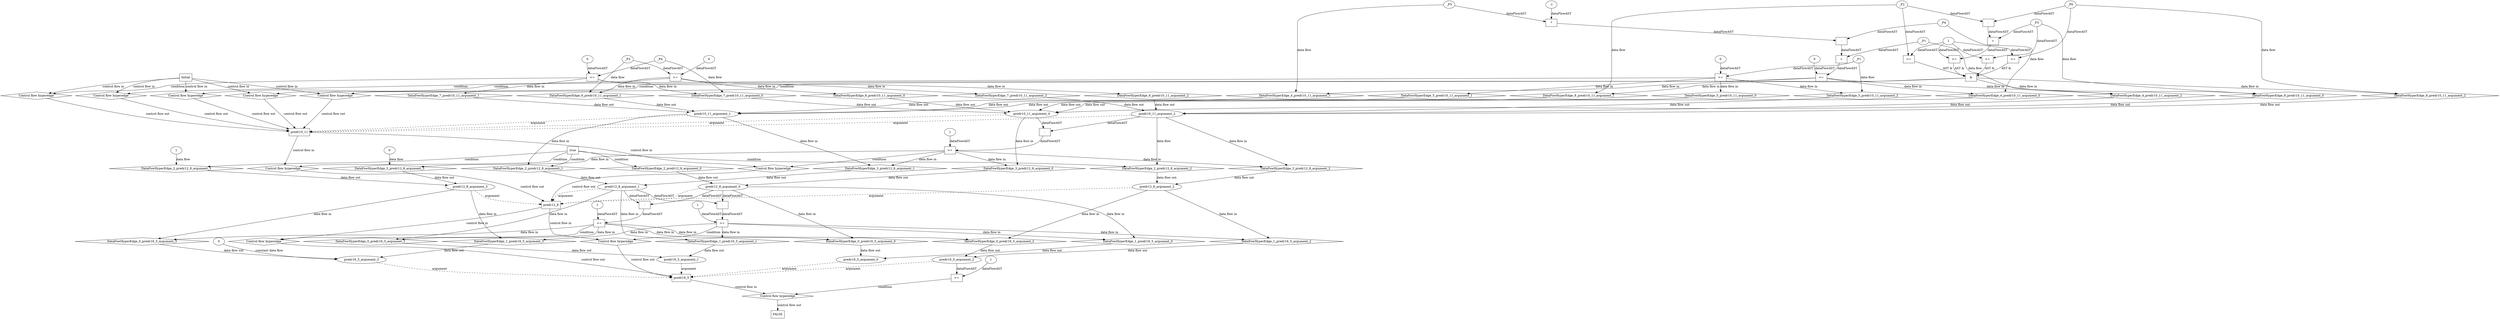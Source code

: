 digraph dag {
"predr10_11" [label="predr10_11" nodeName="predr10_11" class=cfn  shape="rect"];
"predr12_8" [label="predr12_8" nodeName="predr12_8" class=cfn  shape="rect"];
"predr16_5" [label="predr16_5" nodeName="predr16_5" class=cfn  shape="rect"];
FALSE [label="FALSE" nodeName=FALSE class=cfn  shape="rect"];
Initial [label="Initial" nodeName=Initial class=cfn  shape="rect"];
ControlFowHyperEdge_0 [label="Control flow hyperedge" nodeName=ControlFowHyperEdge_0 class=controlFlowHyperEdge shape="diamond"];
"predr12_8" -> ControlFowHyperEdge_0 [label="control flow in"]
ControlFowHyperEdge_0 -> "predr16_5" [label="control flow out"]
ControlFowHyperEdge_1 [label="Control flow hyperedge" nodeName=ControlFowHyperEdge_1 class=controlFlowHyperEdge shape="diamond"];
"predr12_8" -> ControlFowHyperEdge_1 [label="control flow in"]
ControlFowHyperEdge_1 -> "predr16_5" [label="control flow out"]
ControlFowHyperEdge_2 [label="Control flow hyperedge" nodeName=ControlFowHyperEdge_2 class=controlFlowHyperEdge shape="diamond"];
"predr10_11" -> ControlFowHyperEdge_2 [label="control flow in"]
ControlFowHyperEdge_2 -> "predr12_8" [label="control flow out"]
ControlFowHyperEdge_3 [label="Control flow hyperedge" nodeName=ControlFowHyperEdge_3 class=controlFlowHyperEdge shape="diamond"];
"predr10_11" -> ControlFowHyperEdge_3 [label="control flow in"]
ControlFowHyperEdge_3 -> "predr12_8" [label="control flow out"]
ControlFowHyperEdge_4 [label="Control flow hyperedge" nodeName=ControlFowHyperEdge_4 class=controlFlowHyperEdge shape="diamond"];
"Initial" -> ControlFowHyperEdge_4 [label="control flow in"]
ControlFowHyperEdge_4 -> "predr10_11" [label="control flow out"]
ControlFowHyperEdge_5 [label="Control flow hyperedge" nodeName=ControlFowHyperEdge_5 class=controlFlowHyperEdge shape="diamond"];
"Initial" -> ControlFowHyperEdge_5 [label="control flow in"]
ControlFowHyperEdge_5 -> "predr10_11" [label="control flow out"]
ControlFowHyperEdge_6 [label="Control flow hyperedge" nodeName=ControlFowHyperEdge_6 class=controlFlowHyperEdge shape="diamond"];
"Initial" -> ControlFowHyperEdge_6 [label="control flow in"]
ControlFowHyperEdge_6 -> "predr10_11" [label="control flow out"]
ControlFowHyperEdge_7 [label="Control flow hyperedge" nodeName=ControlFowHyperEdge_7 class=controlFlowHyperEdge shape="diamond"];
"Initial" -> ControlFowHyperEdge_7 [label="control flow in"]
ControlFowHyperEdge_7 -> "predr10_11" [label="control flow out"]
ControlFowHyperEdge_8 [label="Control flow hyperedge" nodeName=ControlFowHyperEdge_8 class=controlFlowHyperEdge shape="diamond"];
"Initial" -> ControlFowHyperEdge_8 [label="control flow in"]
ControlFowHyperEdge_8 -> "predr10_11" [label="control flow out"]
ControlFowHyperEdge_9 [label="Control flow hyperedge" nodeName=ControlFowHyperEdge_9 class=controlFlowHyperEdge shape="diamond"];
"predr16_5" -> ControlFowHyperEdge_9 [label="control flow in"]
ControlFowHyperEdge_9 -> "FALSE" [label="control flow out"]
"predr16_5_argument_0" [label="predr16_5_argument_0" nodeName=argument0 class=argument  head="predr16_5" shape="oval"];
"predr16_5_argument_0" -> "predr16_5"[label="argument" style="dashed"]
"predr16_5_argument_1" [label="predr16_5_argument_1" nodeName=argument1 class=argument  head="predr16_5" shape="oval"];
"predr16_5_argument_1" -> "predr16_5"[label="argument" style="dashed"]
"predr16_5_argument_2" [label="predr16_5_argument_2" nodeName=argument2 class=argument  head="predr16_5" shape="oval"];
"predr16_5_argument_2" -> "predr16_5"[label="argument" style="dashed"]
"predr16_5_argument_3" [label="predr16_5_argument_3" nodeName=argument3 class=argument  head="predr16_5" shape="oval"];
"predr16_5_argument_3" -> "predr16_5"[label="argument" style="dashed"]
"predr12_8_argument_0" [label="predr12_8_argument_0" nodeName=argument0 class=argument  head="predr12_8" shape="oval"];
"predr12_8_argument_0" -> "predr12_8"[label="argument" style="dashed"]
"predr12_8_argument_1" [label="predr12_8_argument_1" nodeName=argument1 class=argument  head="predr12_8" shape="oval"];
"predr12_8_argument_1" -> "predr12_8"[label="argument" style="dashed"]
"predr12_8_argument_2" [label="predr12_8_argument_2" nodeName=argument2 class=argument  head="predr12_8" shape="oval"];
"predr12_8_argument_2" -> "predr12_8"[label="argument" style="dashed"]
"predr12_8_argument_3" [label="predr12_8_argument_3" nodeName=argument3 class=argument  head="predr12_8" shape="oval"];
"predr12_8_argument_3" -> "predr12_8"[label="argument" style="dashed"]
"predr10_11_argument_0" [label="predr10_11_argument_0" nodeName=argument0 class=argument  head="predr10_11" shape="oval"];
"predr10_11_argument_0" -> "predr10_11"[label="argument" style="dashed"]
"predr10_11_argument_1" [label="predr10_11_argument_1" nodeName=argument1 class=argument  head="predr10_11" shape="oval"];
"predr10_11_argument_1" -> "predr10_11"[label="argument" style="dashed"]
"predr10_11_argument_2" [label="predr10_11_argument_2" nodeName=argument2 class=argument  head="predr10_11" shape="oval"];
"predr10_11_argument_2" -> "predr10_11"[label="argument" style="dashed"]

"xxxpredr16_5___predr12_8_0xxxguard_0_node_0" [label=">=" nodeName="xxxpredr16_5___predr12_8_0xxxguard_0_node_0" class=Operator  shape="rect"];
"xxxpredr16_5___predr12_8_0xxxguard_0_node_1" [label="-" nodeName="xxxpredr16_5___predr12_8_0xxxguard_0_node_1" class= Operator shape="rect"];
"xxxpredr16_5___predr12_8_0xxxguard_0_node_4" [label="1" nodeName="xxxpredr16_5___predr12_8_0xxxguard_0_node_4" class=Literal ];
"xxxpredr16_5___predr12_8_0xxxguard_0_node_1" -> "xxxpredr16_5___predr12_8_0xxxguard_0_node_0"[label="dataFlowAST"]
"xxxpredr16_5___predr12_8_0xxxguard_0_node_4" -> "xxxpredr16_5___predr12_8_0xxxguard_0_node_0"[label="dataFlowAST"]
"predr12_8_argument_1" -> "xxxpredr16_5___predr12_8_0xxxguard_0_node_1"[label="dataFlowAST"]
"predr12_8_argument_0" -> "xxxpredr16_5___predr12_8_0xxxguard_0_node_1"[label="dataFlowAST"]

"xxxpredr16_5___predr12_8_0xxxguard_0_node_0" -> "ControlFowHyperEdge_0" [label="condition"];
"xxxpredr16_5___predr12_8_1xxxguard_0_node_0" [label=">=" nodeName="xxxpredr16_5___predr12_8_1xxxguard_0_node_0" class=Operator  shape="rect"];
"xxxpredr16_5___predr12_8_1xxxguard_0_node_1" [label="-" nodeName="xxxpredr16_5___predr12_8_1xxxguard_0_node_1" class= Operator shape="rect"];
"xxxpredr16_5___predr12_8_1xxxguard_0_node_4" [label="1" nodeName="xxxpredr16_5___predr12_8_1xxxguard_0_node_4" class=Literal ];
"xxxpredr16_5___predr12_8_1xxxguard_0_node_1" -> "xxxpredr16_5___predr12_8_1xxxguard_0_node_0"[label="dataFlowAST"]
"xxxpredr16_5___predr12_8_1xxxguard_0_node_4" -> "xxxpredr16_5___predr12_8_1xxxguard_0_node_0"[label="dataFlowAST"]
"predr12_8_argument_0" -> "xxxpredr16_5___predr12_8_1xxxguard_0_node_1"[label="dataFlowAST"]
"predr12_8_argument_1" -> "xxxpredr16_5___predr12_8_1xxxguard_0_node_1"[label="dataFlowAST"]

"xxxpredr16_5___predr12_8_1xxxguard_0_node_0" -> "ControlFowHyperEdge_1" [label="condition"];
"true_2" [label="true" nodeName="true_2" class=true shape="rect"];
"true_2" -> "ControlFowHyperEdge_2" [label="condition"];

"predr10_11_argument_2" -> "DataFowHyperEdge_2_predr12_8_argument_2" [label="data flow"];
"xxxpredr12_8___predr10_11_2xxxdataFlow1_node_0" [label="1" nodeName="xxxpredr12_8___predr10_11_2xxxdataFlow1_node_0" class=Literal ];

"xxxpredr12_8___predr10_11_2xxxdataFlow1_node_0" -> "DataFowHyperEdge_2_predr12_8_argument_3" [label="data flow"];
"xxxpredr12_8___predr10_11_3xxxguard_0_node_0" [label=">=" nodeName="xxxpredr12_8___predr10_11_3xxxguard_0_node_0" class=Operator  shape="rect"];
"xxxpredr12_8___predr10_11_3xxxguard_0_node_1" [label="-" nodeName="xxxpredr12_8___predr10_11_3xxxguard_0_node_1" class= Operator shape="rect"];
"xxxpredr12_8___predr10_11_3xxxguard_0_node_4" [label="1" nodeName="xxxpredr12_8___predr10_11_3xxxguard_0_node_4" class=Literal ];
"xxxpredr12_8___predr10_11_3xxxguard_0_node_1" -> "xxxpredr12_8___predr10_11_3xxxguard_0_node_0"[label="dataFlowAST"]
"xxxpredr12_8___predr10_11_3xxxguard_0_node_4" -> "xxxpredr12_8___predr10_11_3xxxguard_0_node_0"[label="dataFlowAST"]
"predr10_11_argument_0" -> "xxxpredr12_8___predr10_11_3xxxguard_0_node_1"[label="dataFlowAST"]
"predr10_11_argument_2" -> "xxxpredr12_8___predr10_11_3xxxguard_0_node_1"[label="dataFlowAST"]

"xxxpredr12_8___predr10_11_3xxxguard_0_node_0" -> "ControlFowHyperEdge_3" [label="condition"];
"xxxpredr12_8___predr10_11_3xxxdataFlow_0_node_0" [label="0" nodeName="xxxpredr12_8___predr10_11_3xxxdataFlow_0_node_0" class=Literal ];

"xxxpredr12_8___predr10_11_3xxxdataFlow_0_node_0" -> "DataFowHyperEdge_3_predr12_8_argument_3" [label="data flow"];
"xxxpredr10_11___Initial_4xxxguard_0_node_0" [label=">=" nodeName="xxxpredr10_11___Initial_4xxxguard_0_node_0" class=Operator  shape="rect"];
"xxxpredr10_11___Initial_4xxxguard_0_node_1" [label="+" nodeName="xxxpredr10_11___Initial_4xxxguard_0_node_1" class= Operator shape="rect"];
"xxxpredr10_11___Initial_4xxxguard_0_node_3" [label="-" nodeName="xxxpredr10_11___Initial_4xxxguard_0_node_3" class= Operator shape="rect"];
"xxxpredr10_11___Initial_4xxxguard_0_node_4" [label="*" nodeName="xxxpredr10_11___Initial_4xxxguard_0_node_4" class=Operator  shape="rect"];
"xxxpredr10_11___Initial_4xxxguard_0_node_5" [label="-1" nodeName="xxxpredr10_11___Initial_4xxxguard_0_node_5" class=Coeff ];
"xxxpredr10_11___Initial_4xxxguard_0_node_8" [label="0" nodeName="xxxpredr10_11___Initial_4xxxguard_0_node_8" class=Literal ];
"xxxpredr10_11___Initial_4xxxguard_0_node_1" -> "xxxpredr10_11___Initial_4xxxguard_0_node_0"[label="dataFlowAST"]
"xxxpredr10_11___Initial_4xxxguard_0_node_8" -> "xxxpredr10_11___Initial_4xxxguard_0_node_0"[label="dataFlowAST"]
"xxxpredr10_11___Initial_4xxxdataFlow2_node_0" -> "xxxpredr10_11___Initial_4xxxguard_0_node_1"[label="dataFlowAST"]
"xxxpredr10_11___Initial_4xxxguard_0_node_3" -> "xxxpredr10_11___Initial_4xxxguard_0_node_1"[label="dataFlowAST"]
"xxxpredr10_11___Initial_4xxxguard_0_node_4" -> "xxxpredr10_11___Initial_4xxxguard_0_node_3"[label="dataFlowAST"]
"xxxpredr10_11___Initial_4xxxdataFlow_0_node_0" -> "xxxpredr10_11___Initial_4xxxguard_0_node_3"[label="dataFlowAST"]
"xxxpredr10_11___Initial_4xxxguard_0_node_5" -> "xxxpredr10_11___Initial_4xxxguard_0_node_4"[label="dataFlowAST"]
"xxxpredr10_11___Initial_4xxxdataFlow1_node_0" -> "xxxpredr10_11___Initial_4xxxguard_0_node_4"[label="dataFlowAST"]

"xxxpredr10_11___Initial_4xxxguard_0_node_0" -> "ControlFowHyperEdge_4" [label="condition"];
"xxxpredr10_11___Initial_4xxxdataFlow_0_node_0" [label="_P4" nodeName="xxxpredr10_11___Initial_4xxxdataFlow_0_node_0" class=Constant ];

"xxxpredr10_11___Initial_4xxxdataFlow_0_node_0" -> "DataFowHyperEdge_4_predr10_11_argument_0" [label="data flow"];
"xxxpredr10_11___Initial_4xxxdataFlow1_node_0" [label="_P3" nodeName="xxxpredr10_11___Initial_4xxxdataFlow1_node_0" class=Constant ];

"xxxpredr10_11___Initial_4xxxdataFlow1_node_0" -> "DataFowHyperEdge_4_predr10_11_argument_1" [label="data flow"];
"xxxpredr10_11___Initial_4xxxdataFlow2_node_0" [label="_P1" nodeName="xxxpredr10_11___Initial_4xxxdataFlow2_node_0" class=Constant ];

"xxxpredr10_11___Initial_4xxxdataFlow2_node_0" -> "DataFowHyperEdge_4_predr10_11_argument_2" [label="data flow"];
"xxxpredr10_11___Initial_5xxxguard_0_node_0" [label=">=" nodeName="xxxpredr10_11___Initial_5xxxguard_0_node_0" class=Operator  shape="rect"];
"xxxpredr10_11___Initial_5xxxguard_0_node_1" [label="0" nodeName="xxxpredr10_11___Initial_5xxxguard_0_node_1" class=Literal ];
"xxxpredr10_11___Initial_5xxxguard_0_node_1" -> "xxxpredr10_11___Initial_5xxxguard_0_node_0"[label="dataFlowAST"]
"xxxpredr10_11___Initial_5xxxdataFlow_0_node_0" -> "xxxpredr10_11___Initial_5xxxguard_0_node_0"[label="dataFlowAST"]

"xxxpredr10_11___Initial_5xxxguard_0_node_0" -> "ControlFowHyperEdge_5" [label="condition"];
"xxxpredr10_11___Initial_5xxxdataFlow_0_node_0" [label="_P1" nodeName="xxxpredr10_11___Initial_5xxxdataFlow_0_node_0" class=Constant ];

"xxxpredr10_11___Initial_5xxxdataFlow_0_node_0" -> "DataFowHyperEdge_5_predr10_11_argument_2" [label="data flow"];
"xxxpredr10_11___Initial_6xxxguard_0_node_0" [label=">=" nodeName="xxxpredr10_11___Initial_6xxxguard_0_node_0" class=Operator  shape="rect"];
"xxxpredr10_11___Initial_6xxxguard_0_node_1" [label="0" nodeName="xxxpredr10_11___Initial_6xxxguard_0_node_1" class=Literal ];
"xxxpredr10_11___Initial_6xxxguard_0_node_1" -> "xxxpredr10_11___Initial_6xxxguard_0_node_0"[label="dataFlowAST"]
"xxxpredr10_11___Initial_6xxxdataFlow_0_node_0" -> "xxxpredr10_11___Initial_6xxxguard_0_node_0"[label="dataFlowAST"]

"xxxpredr10_11___Initial_6xxxguard_0_node_0" -> "ControlFowHyperEdge_6" [label="condition"];
"xxxpredr10_11___Initial_6xxxdataFlow_0_node_0" [label="_P3" nodeName="xxxpredr10_11___Initial_6xxxdataFlow_0_node_0" class=Constant ];

"xxxpredr10_11___Initial_6xxxdataFlow_0_node_0" -> "DataFowHyperEdge_6_predr10_11_argument_1" [label="data flow"];
"xxxpredr10_11___Initial_7xxxguard_0_node_0" [label=">=" nodeName="xxxpredr10_11___Initial_7xxxguard_0_node_0" class=Operator  shape="rect"];
"xxxpredr10_11___Initial_7xxxguard_0_node_1" [label="0" nodeName="xxxpredr10_11___Initial_7xxxguard_0_node_1" class=Literal ];
"xxxpredr10_11___Initial_7xxxguard_0_node_1" -> "xxxpredr10_11___Initial_7xxxguard_0_node_0"[label="dataFlowAST"]
"xxxpredr10_11___Initial_7xxxdataFlow_0_node_0" -> "xxxpredr10_11___Initial_7xxxguard_0_node_0"[label="dataFlowAST"]

"xxxpredr10_11___Initial_7xxxguard_0_node_0" -> "ControlFowHyperEdge_7" [label="condition"];
"xxxpredr10_11___Initial_7xxxdataFlow_0_node_0" [label="_P4" nodeName="xxxpredr10_11___Initial_7xxxdataFlow_0_node_0" class=Constant ];

"xxxpredr10_11___Initial_7xxxdataFlow_0_node_0" -> "DataFowHyperEdge_7_predr10_11_argument_0" [label="data flow"];
"xxxpredr10_11___Initial_8xxx_and" [label="&" nodeName="xxxpredr10_11___Initial_8xxx_and" class=Operator shape="rect"];
"xxxpredr10_11___Initial_8xxxguard_0_node_0" [label=">=" nodeName="xxxpredr10_11___Initial_8xxxguard_0_node_0" class=Operator  shape="rect"];
"xxxpredr10_11___Initial_8xxxguard_0_node_1" [label="+" nodeName="xxxpredr10_11___Initial_8xxxguard_0_node_1" class= Operator shape="rect"];
"xxxpredr10_11___Initial_8xxxguard_0_node_3" [label="-" nodeName="xxxpredr10_11___Initial_8xxxguard_0_node_3" class= Operator shape="rect"];
"xxxpredr10_11___Initial_8xxxguard_0_node_6" [label="1" nodeName="xxxpredr10_11___Initial_8xxxguard_0_node_6" class=Literal ];
"xxxpredr10_11___Initial_8xxxguard_0_node_1" -> "xxxpredr10_11___Initial_8xxxguard_0_node_0"[label="dataFlowAST"]
"xxxpredr10_11___Initial_8xxxguard_0_node_6" -> "xxxpredr10_11___Initial_8xxxguard_0_node_0"[label="dataFlowAST"]
"xxxpredr10_11___Initial_8xxxdataFlow_0_node_0" -> "xxxpredr10_11___Initial_8xxxguard_0_node_1"[label="dataFlowAST"]
"xxxpredr10_11___Initial_8xxxguard_0_node_3" -> "xxxpredr10_11___Initial_8xxxguard_0_node_1"[label="dataFlowAST"]
"xxxpredr10_11___Initial_8xxxdataFlow1_node_0" -> "xxxpredr10_11___Initial_8xxxguard_0_node_3"[label="dataFlowAST"]
"xxxpredr10_11___Initial_8xxxdataFlow2_node_0" -> "xxxpredr10_11___Initial_8xxxguard_0_node_3"[label="dataFlowAST"]

"xxxpredr10_11___Initial_8xxxguard_0_node_0" -> "xxxpredr10_11___Initial_8xxx_and" [label="AST &"];
"xxxpredr10_11___Initial_8xxxguard1_node_0" [label=">=" nodeName="xxxpredr10_11___Initial_8xxxguard1_node_0" class=Operator  shape="rect"];
"xxxpredr10_11___Initial_8xxxdataFlow_0_node_0" -> "xxxpredr10_11___Initial_8xxxguard1_node_0"[label="dataFlowAST"]
"xxxpredr10_11___Initial_8xxxguard_0_node_6" -> "xxxpredr10_11___Initial_8xxxguard1_node_0"[label="dataFlowAST"]

"xxxpredr10_11___Initial_8xxxguard1_node_0" -> "xxxpredr10_11___Initial_8xxx_and" [label="AST &"];
"xxxpredr10_11___Initial_8xxxguard2_node_0" [label=">=" nodeName="xxxpredr10_11___Initial_8xxxguard2_node_0" class=Operator  shape="rect"];
"xxxpredr10_11___Initial_8xxxdataFlow1_node_0" -> "xxxpredr10_11___Initial_8xxxguard2_node_0"[label="dataFlowAST"]
"xxxpredr10_11___Initial_8xxxguard_0_node_6" -> "xxxpredr10_11___Initial_8xxxguard2_node_0"[label="dataFlowAST"]

"xxxpredr10_11___Initial_8xxxguard2_node_0" -> "xxxpredr10_11___Initial_8xxx_and" [label="AST &"];
"xxxpredr10_11___Initial_8xxxguard3_node_0" [label=">=" nodeName="xxxpredr10_11___Initial_8xxxguard3_node_0" class=Operator  shape="rect"];
"xxxpredr10_11___Initial_8xxxdataFlow2_node_0" -> "xxxpredr10_11___Initial_8xxxguard3_node_0"[label="dataFlowAST"]
"xxxpredr10_11___Initial_8xxxguard_0_node_6" -> "xxxpredr10_11___Initial_8xxxguard3_node_0"[label="dataFlowAST"]

"xxxpredr10_11___Initial_8xxxguard3_node_0" -> "xxxpredr10_11___Initial_8xxx_and" [label="AST &"];
"xxxpredr10_11___Initial_8xxx_and" -> "ControlFowHyperEdge_8" [label="condition"];
"xxxpredr10_11___Initial_8xxxdataFlow_0_node_0" [label="_P3" nodeName="xxxpredr10_11___Initial_8xxxdataFlow_0_node_0" class=Constant ];

"xxxpredr10_11___Initial_8xxxdataFlow_0_node_0" -> "DataFowHyperEdge_8_predr10_11_argument_0" [label="data flow"];
"xxxpredr10_11___Initial_8xxxdataFlow1_node_0" [label="_P2" nodeName="xxxpredr10_11___Initial_8xxxdataFlow1_node_0" class=Constant ];

"xxxpredr10_11___Initial_8xxxdataFlow1_node_0" -> "DataFowHyperEdge_8_predr10_11_argument_1" [label="data flow"];
"xxxpredr10_11___Initial_8xxxdataFlow2_node_0" [label="_P0" nodeName="xxxpredr10_11___Initial_8xxxdataFlow2_node_0" class=Constant ];

"xxxpredr10_11___Initial_8xxxdataFlow2_node_0" -> "DataFowHyperEdge_8_predr10_11_argument_2" [label="data flow"];
"xxxFALSE___predr16_5_9xxxguard_0_node_0" [label=">=" nodeName="xxxFALSE___predr16_5_9xxxguard_0_node_0" class=Operator  shape="rect"];
"xxxFALSE___predr16_5_9xxxguard_0_node_2" [label="1" nodeName="xxxFALSE___predr16_5_9xxxguard_0_node_2" class=Literal ];
"predr16_5_argument_2" -> "xxxFALSE___predr16_5_9xxxguard_0_node_0"[label="dataFlowAST"]
"xxxFALSE___predr16_5_9xxxguard_0_node_2" -> "xxxFALSE___predr16_5_9xxxguard_0_node_0"[label="dataFlowAST"]

"xxxFALSE___predr16_5_9xxxguard_0_node_0" -> "ControlFowHyperEdge_9" [label="condition"];
"DataFowHyperEdge_0_predr16_5_argument_0" [label="DataFowHyperEdge_0_predr16_5_argument_0" nodeName="DataFowHyperEdge_0_predr16_5_argument_0" class=DataFlowHyperedge shape="diamond"];
"DataFowHyperEdge_0_predr16_5_argument_0" -> "predr16_5_argument_0"[label="data flow out"]
"xxxpredr16_5___predr12_8_0xxxguard_0_node_0" -> "DataFowHyperEdge_0_predr16_5_argument_0"[label="data flow in"]
"DataFowHyperEdge_0_predr16_5_argument_1" [label="DataFowHyperEdge_0_predr16_5_argument_1" nodeName="DataFowHyperEdge_0_predr16_5_argument_1" class=DataFlowHyperedge shape="diamond"];
"DataFowHyperEdge_0_predr16_5_argument_1" -> "predr16_5_argument_1"[label="data flow out"]
"xxxpredr16_5___predr12_8_0xxxguard_0_node_0" -> "DataFowHyperEdge_0_predr16_5_argument_1"[label="data flow in"]
"DataFowHyperEdge_0_predr16_5_argument_2" [label="DataFowHyperEdge_0_predr16_5_argument_2" nodeName="DataFowHyperEdge_0_predr16_5_argument_2" class=DataFlowHyperedge shape="diamond"];
"DataFowHyperEdge_0_predr16_5_argument_2" -> "predr16_5_argument_2"[label="data flow out"]
"xxxpredr16_5___predr12_8_0xxxguard_0_node_0" -> "DataFowHyperEdge_0_predr16_5_argument_2"[label="data flow in"]
"DataFowHyperEdge_0_predr16_5_argument_3" [label="DataFowHyperEdge_0_predr16_5_argument_3" nodeName="DataFowHyperEdge_0_predr16_5_argument_3" class=DataFlowHyperedge shape="diamond"];
"DataFowHyperEdge_0_predr16_5_argument_3" -> "predr16_5_argument_3"[label="data flow out"]
"xxxpredr16_5___predr12_8_0xxxguard_0_node_0" -> "DataFowHyperEdge_0_predr16_5_argument_3"[label="data flow in"]
"DataFowHyperEdge_1_predr16_5_argument_0" [label="DataFowHyperEdge_1_predr16_5_argument_0" nodeName="DataFowHyperEdge_1_predr16_5_argument_0" class=DataFlowHyperedge shape="diamond"];
"DataFowHyperEdge_1_predr16_5_argument_0" -> "predr16_5_argument_0"[label="data flow out"]
"xxxpredr16_5___predr12_8_1xxxguard_0_node_0" -> "DataFowHyperEdge_1_predr16_5_argument_0"[label="data flow in"]
"DataFowHyperEdge_1_predr16_5_argument_1" [label="DataFowHyperEdge_1_predr16_5_argument_1" nodeName="DataFowHyperEdge_1_predr16_5_argument_1" class=DataFlowHyperedge shape="diamond"];
"DataFowHyperEdge_1_predr16_5_argument_1" -> "predr16_5_argument_1"[label="data flow out"]
"xxxpredr16_5___predr12_8_1xxxguard_0_node_0" -> "DataFowHyperEdge_1_predr16_5_argument_1"[label="data flow in"]
"DataFowHyperEdge_1_predr16_5_argument_2" [label="DataFowHyperEdge_1_predr16_5_argument_2" nodeName="DataFowHyperEdge_1_predr16_5_argument_2" class=DataFlowHyperedge shape="diamond"];
"DataFowHyperEdge_1_predr16_5_argument_2" -> "predr16_5_argument_2"[label="data flow out"]
"xxxpredr16_5___predr12_8_1xxxguard_0_node_0" -> "DataFowHyperEdge_1_predr16_5_argument_2"[label="data flow in"]
"DataFowHyperEdge_1_predr16_5_argument_3" [label="DataFowHyperEdge_1_predr16_5_argument_3" nodeName="DataFowHyperEdge_1_predr16_5_argument_3" class=DataFlowHyperedge shape="diamond"];
"DataFowHyperEdge_1_predr16_5_argument_3" -> "predr16_5_argument_3"[label="data flow out"]
"xxxpredr16_5___predr12_8_1xxxguard_0_node_0" -> "DataFowHyperEdge_1_predr16_5_argument_3"[label="data flow in"]
"DataFowHyperEdge_2_predr12_8_argument_0" [label="DataFowHyperEdge_2_predr12_8_argument_0" nodeName="DataFowHyperEdge_2_predr12_8_argument_0" class=DataFlowHyperedge shape="diamond"];
"DataFowHyperEdge_2_predr12_8_argument_0" -> "predr12_8_argument_0"[label="data flow out"]
"true_2" -> "DataFowHyperEdge_2_predr12_8_argument_0" [label="condition"];
"DataFowHyperEdge_2_predr12_8_argument_1" [label="DataFowHyperEdge_2_predr12_8_argument_1" nodeName="DataFowHyperEdge_2_predr12_8_argument_1" class=DataFlowHyperedge shape="diamond"];
"DataFowHyperEdge_2_predr12_8_argument_1" -> "predr12_8_argument_1"[label="data flow out"]
"true_2" -> "DataFowHyperEdge_2_predr12_8_argument_1" [label="condition"];
"DataFowHyperEdge_2_predr12_8_argument_2" [label="DataFowHyperEdge_2_predr12_8_argument_2" nodeName="DataFowHyperEdge_2_predr12_8_argument_2" class=DataFlowHyperedge shape="diamond"];
"DataFowHyperEdge_2_predr12_8_argument_2" -> "predr12_8_argument_2"[label="data flow out"]
"true_2" -> "DataFowHyperEdge_2_predr12_8_argument_2" [label="condition"];
"DataFowHyperEdge_2_predr12_8_argument_3" [label="DataFowHyperEdge_2_predr12_8_argument_3" nodeName="DataFowHyperEdge_2_predr12_8_argument_3" class=DataFlowHyperedge shape="diamond"];
"DataFowHyperEdge_2_predr12_8_argument_3" -> "predr12_8_argument_3"[label="data flow out"]
"true_2" -> "DataFowHyperEdge_2_predr12_8_argument_3" [label="condition"];
"DataFowHyperEdge_3_predr12_8_argument_0" [label="DataFowHyperEdge_3_predr12_8_argument_0" nodeName="DataFowHyperEdge_3_predr12_8_argument_0" class=DataFlowHyperedge shape="diamond"];
"DataFowHyperEdge_3_predr12_8_argument_0" -> "predr12_8_argument_0"[label="data flow out"]
"xxxpredr12_8___predr10_11_3xxxguard_0_node_0" -> "DataFowHyperEdge_3_predr12_8_argument_0"[label="data flow in"]
"DataFowHyperEdge_3_predr12_8_argument_1" [label="DataFowHyperEdge_3_predr12_8_argument_1" nodeName="DataFowHyperEdge_3_predr12_8_argument_1" class=DataFlowHyperedge shape="diamond"];
"DataFowHyperEdge_3_predr12_8_argument_1" -> "predr12_8_argument_1"[label="data flow out"]
"xxxpredr12_8___predr10_11_3xxxguard_0_node_0" -> "DataFowHyperEdge_3_predr12_8_argument_1"[label="data flow in"]
"DataFowHyperEdge_3_predr12_8_argument_2" [label="DataFowHyperEdge_3_predr12_8_argument_2" nodeName="DataFowHyperEdge_3_predr12_8_argument_2" class=DataFlowHyperedge shape="diamond"];
"DataFowHyperEdge_3_predr12_8_argument_2" -> "predr12_8_argument_2"[label="data flow out"]
"xxxpredr12_8___predr10_11_3xxxguard_0_node_0" -> "DataFowHyperEdge_3_predr12_8_argument_2"[label="data flow in"]
"DataFowHyperEdge_3_predr12_8_argument_3" [label="DataFowHyperEdge_3_predr12_8_argument_3" nodeName="DataFowHyperEdge_3_predr12_8_argument_3" class=DataFlowHyperedge shape="diamond"];
"DataFowHyperEdge_3_predr12_8_argument_3" -> "predr12_8_argument_3"[label="data flow out"]
"xxxpredr12_8___predr10_11_3xxxguard_0_node_0" -> "DataFowHyperEdge_3_predr12_8_argument_3"[label="data flow in"]
"DataFowHyperEdge_4_predr10_11_argument_0" [label="DataFowHyperEdge_4_predr10_11_argument_0" nodeName="DataFowHyperEdge_4_predr10_11_argument_0" class=DataFlowHyperedge shape="diamond"];
"DataFowHyperEdge_4_predr10_11_argument_0" -> "predr10_11_argument_0"[label="data flow out"]
"xxxpredr10_11___Initial_4xxxguard_0_node_0" -> "DataFowHyperEdge_4_predr10_11_argument_0"[label="data flow in"]
"DataFowHyperEdge_4_predr10_11_argument_1" [label="DataFowHyperEdge_4_predr10_11_argument_1" nodeName="DataFowHyperEdge_4_predr10_11_argument_1" class=DataFlowHyperedge shape="diamond"];
"DataFowHyperEdge_4_predr10_11_argument_1" -> "predr10_11_argument_1"[label="data flow out"]
"xxxpredr10_11___Initial_4xxxguard_0_node_0" -> "DataFowHyperEdge_4_predr10_11_argument_1"[label="data flow in"]
"DataFowHyperEdge_4_predr10_11_argument_2" [label="DataFowHyperEdge_4_predr10_11_argument_2" nodeName="DataFowHyperEdge_4_predr10_11_argument_2" class=DataFlowHyperedge shape="diamond"];
"DataFowHyperEdge_4_predr10_11_argument_2" -> "predr10_11_argument_2"[label="data flow out"]
"xxxpredr10_11___Initial_4xxxguard_0_node_0" -> "DataFowHyperEdge_4_predr10_11_argument_2"[label="data flow in"]
"DataFowHyperEdge_5_predr10_11_argument_0" [label="DataFowHyperEdge_5_predr10_11_argument_0" nodeName="DataFowHyperEdge_5_predr10_11_argument_0" class=DataFlowHyperedge shape="diamond"];
"DataFowHyperEdge_5_predr10_11_argument_0" -> "predr10_11_argument_0"[label="data flow out"]
"xxxpredr10_11___Initial_5xxxguard_0_node_0" -> "DataFowHyperEdge_5_predr10_11_argument_0"[label="data flow in"]
"DataFowHyperEdge_5_predr10_11_argument_1" [label="DataFowHyperEdge_5_predr10_11_argument_1" nodeName="DataFowHyperEdge_5_predr10_11_argument_1" class=DataFlowHyperedge shape="diamond"];
"DataFowHyperEdge_5_predr10_11_argument_1" -> "predr10_11_argument_1"[label="data flow out"]
"xxxpredr10_11___Initial_5xxxguard_0_node_0" -> "DataFowHyperEdge_5_predr10_11_argument_1"[label="data flow in"]
"DataFowHyperEdge_5_predr10_11_argument_2" [label="DataFowHyperEdge_5_predr10_11_argument_2" nodeName="DataFowHyperEdge_5_predr10_11_argument_2" class=DataFlowHyperedge shape="diamond"];
"DataFowHyperEdge_5_predr10_11_argument_2" -> "predr10_11_argument_2"[label="data flow out"]
"xxxpredr10_11___Initial_5xxxguard_0_node_0" -> "DataFowHyperEdge_5_predr10_11_argument_2"[label="data flow in"]
"DataFowHyperEdge_6_predr10_11_argument_0" [label="DataFowHyperEdge_6_predr10_11_argument_0" nodeName="DataFowHyperEdge_6_predr10_11_argument_0" class=DataFlowHyperedge shape="diamond"];
"DataFowHyperEdge_6_predr10_11_argument_0" -> "predr10_11_argument_0"[label="data flow out"]
"xxxpredr10_11___Initial_6xxxguard_0_node_0" -> "DataFowHyperEdge_6_predr10_11_argument_0"[label="data flow in"]
"DataFowHyperEdge_6_predr10_11_argument_1" [label="DataFowHyperEdge_6_predr10_11_argument_1" nodeName="DataFowHyperEdge_6_predr10_11_argument_1" class=DataFlowHyperedge shape="diamond"];
"DataFowHyperEdge_6_predr10_11_argument_1" -> "predr10_11_argument_1"[label="data flow out"]
"xxxpredr10_11___Initial_6xxxguard_0_node_0" -> "DataFowHyperEdge_6_predr10_11_argument_1"[label="data flow in"]
"DataFowHyperEdge_6_predr10_11_argument_2" [label="DataFowHyperEdge_6_predr10_11_argument_2" nodeName="DataFowHyperEdge_6_predr10_11_argument_2" class=DataFlowHyperedge shape="diamond"];
"DataFowHyperEdge_6_predr10_11_argument_2" -> "predr10_11_argument_2"[label="data flow out"]
"xxxpredr10_11___Initial_6xxxguard_0_node_0" -> "DataFowHyperEdge_6_predr10_11_argument_2"[label="data flow in"]
"DataFowHyperEdge_7_predr10_11_argument_0" [label="DataFowHyperEdge_7_predr10_11_argument_0" nodeName="DataFowHyperEdge_7_predr10_11_argument_0" class=DataFlowHyperedge shape="diamond"];
"DataFowHyperEdge_7_predr10_11_argument_0" -> "predr10_11_argument_0"[label="data flow out"]
"xxxpredr10_11___Initial_7xxxguard_0_node_0" -> "DataFowHyperEdge_7_predr10_11_argument_0"[label="data flow in"]
"DataFowHyperEdge_7_predr10_11_argument_1" [label="DataFowHyperEdge_7_predr10_11_argument_1" nodeName="DataFowHyperEdge_7_predr10_11_argument_1" class=DataFlowHyperedge shape="diamond"];
"DataFowHyperEdge_7_predr10_11_argument_1" -> "predr10_11_argument_1"[label="data flow out"]
"xxxpredr10_11___Initial_7xxxguard_0_node_0" -> "DataFowHyperEdge_7_predr10_11_argument_1"[label="data flow in"]
"DataFowHyperEdge_7_predr10_11_argument_2" [label="DataFowHyperEdge_7_predr10_11_argument_2" nodeName="DataFowHyperEdge_7_predr10_11_argument_2" class=DataFlowHyperedge shape="diamond"];
"DataFowHyperEdge_7_predr10_11_argument_2" -> "predr10_11_argument_2"[label="data flow out"]
"xxxpredr10_11___Initial_7xxxguard_0_node_0" -> "DataFowHyperEdge_7_predr10_11_argument_2"[label="data flow in"]
"DataFowHyperEdge_8_predr10_11_argument_0" [label="DataFowHyperEdge_8_predr10_11_argument_0" nodeName="DataFowHyperEdge_8_predr10_11_argument_0" class=DataFlowHyperedge shape="diamond"];
"DataFowHyperEdge_8_predr10_11_argument_0" -> "predr10_11_argument_0"[label="data flow out"]
"xxxpredr10_11___Initial_8xxx_and" -> "DataFowHyperEdge_8_predr10_11_argument_0"[label="data flow in"]
"DataFowHyperEdge_8_predr10_11_argument_1" [label="DataFowHyperEdge_8_predr10_11_argument_1" nodeName="DataFowHyperEdge_8_predr10_11_argument_1" class=DataFlowHyperedge shape="diamond"];
"DataFowHyperEdge_8_predr10_11_argument_1" -> "predr10_11_argument_1"[label="data flow out"]
"xxxpredr10_11___Initial_8xxx_and" -> "DataFowHyperEdge_8_predr10_11_argument_1"[label="data flow in"]
"DataFowHyperEdge_8_predr10_11_argument_2" [label="DataFowHyperEdge_8_predr10_11_argument_2" nodeName="DataFowHyperEdge_8_predr10_11_argument_2" class=DataFlowHyperedge shape="diamond"];
"DataFowHyperEdge_8_predr10_11_argument_2" -> "predr10_11_argument_2"[label="data flow out"]
"xxxpredr10_11___Initial_8xxx_and" -> "DataFowHyperEdge_8_predr10_11_argument_2"[label="data flow in"]
"xxxFALSE___predr16_5_9xxxpredr16_5_argument_3_constant_0" [label="0" nodeName="xxxFALSE___predr16_5_9xxxpredr16_5_argument_3_constant_0" class=Constant];
"xxxFALSE___predr16_5_9xxxpredr16_5_argument_3_constant_0" -> "predr16_5_argument_3" [label="constant data flow"];
"predr12_8_argument_0" -> "DataFowHyperEdge_0_predr16_5_argument_0"[label="data flow in"]
"predr12_8_argument_1" -> "DataFowHyperEdge_0_predr16_5_argument_1"[label="data flow in"]
"predr12_8_argument_2" -> "DataFowHyperEdge_0_predr16_5_argument_2"[label="data flow in"]
"predr12_8_argument_3" -> "DataFowHyperEdge_0_predr16_5_argument_3"[label="data flow in"]
"predr12_8_argument_0" -> "DataFowHyperEdge_1_predr16_5_argument_0"[label="data flow in"]
"predr12_8_argument_1" -> "DataFowHyperEdge_1_predr16_5_argument_1"[label="data flow in"]
"predr12_8_argument_2" -> "DataFowHyperEdge_1_predr16_5_argument_2"[label="data flow in"]
"predr12_8_argument_3" -> "DataFowHyperEdge_1_predr16_5_argument_3"[label="data flow in"]
"predr10_11_argument_1" -> "DataFowHyperEdge_2_predr12_8_argument_1"[label="data flow in"]
"predr10_11_argument_0" -> "DataFowHyperEdge_3_predr12_8_argument_0"[label="data flow in"]
"predr10_11_argument_1" -> "DataFowHyperEdge_3_predr12_8_argument_1"[label="data flow in"]
"predr10_11_argument_2" -> "DataFowHyperEdge_3_predr12_8_argument_2"[label="data flow in"]




}
